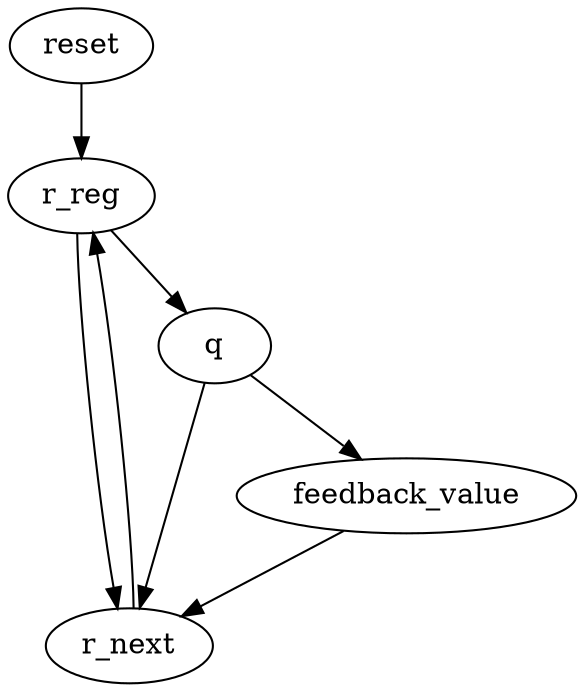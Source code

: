 strict digraph "" {
	reset -> r_reg	[weight=2.0];
	r_next -> r_reg	[weight=1.0];
	q -> r_next	[weight=1.0];
	q -> feedback_value	[weight=1.0];
	r_reg -> r_next	[weight=1.0];
	r_reg -> q	[weight=1.0];
	feedback_value -> r_next	[weight=1.0];
}
